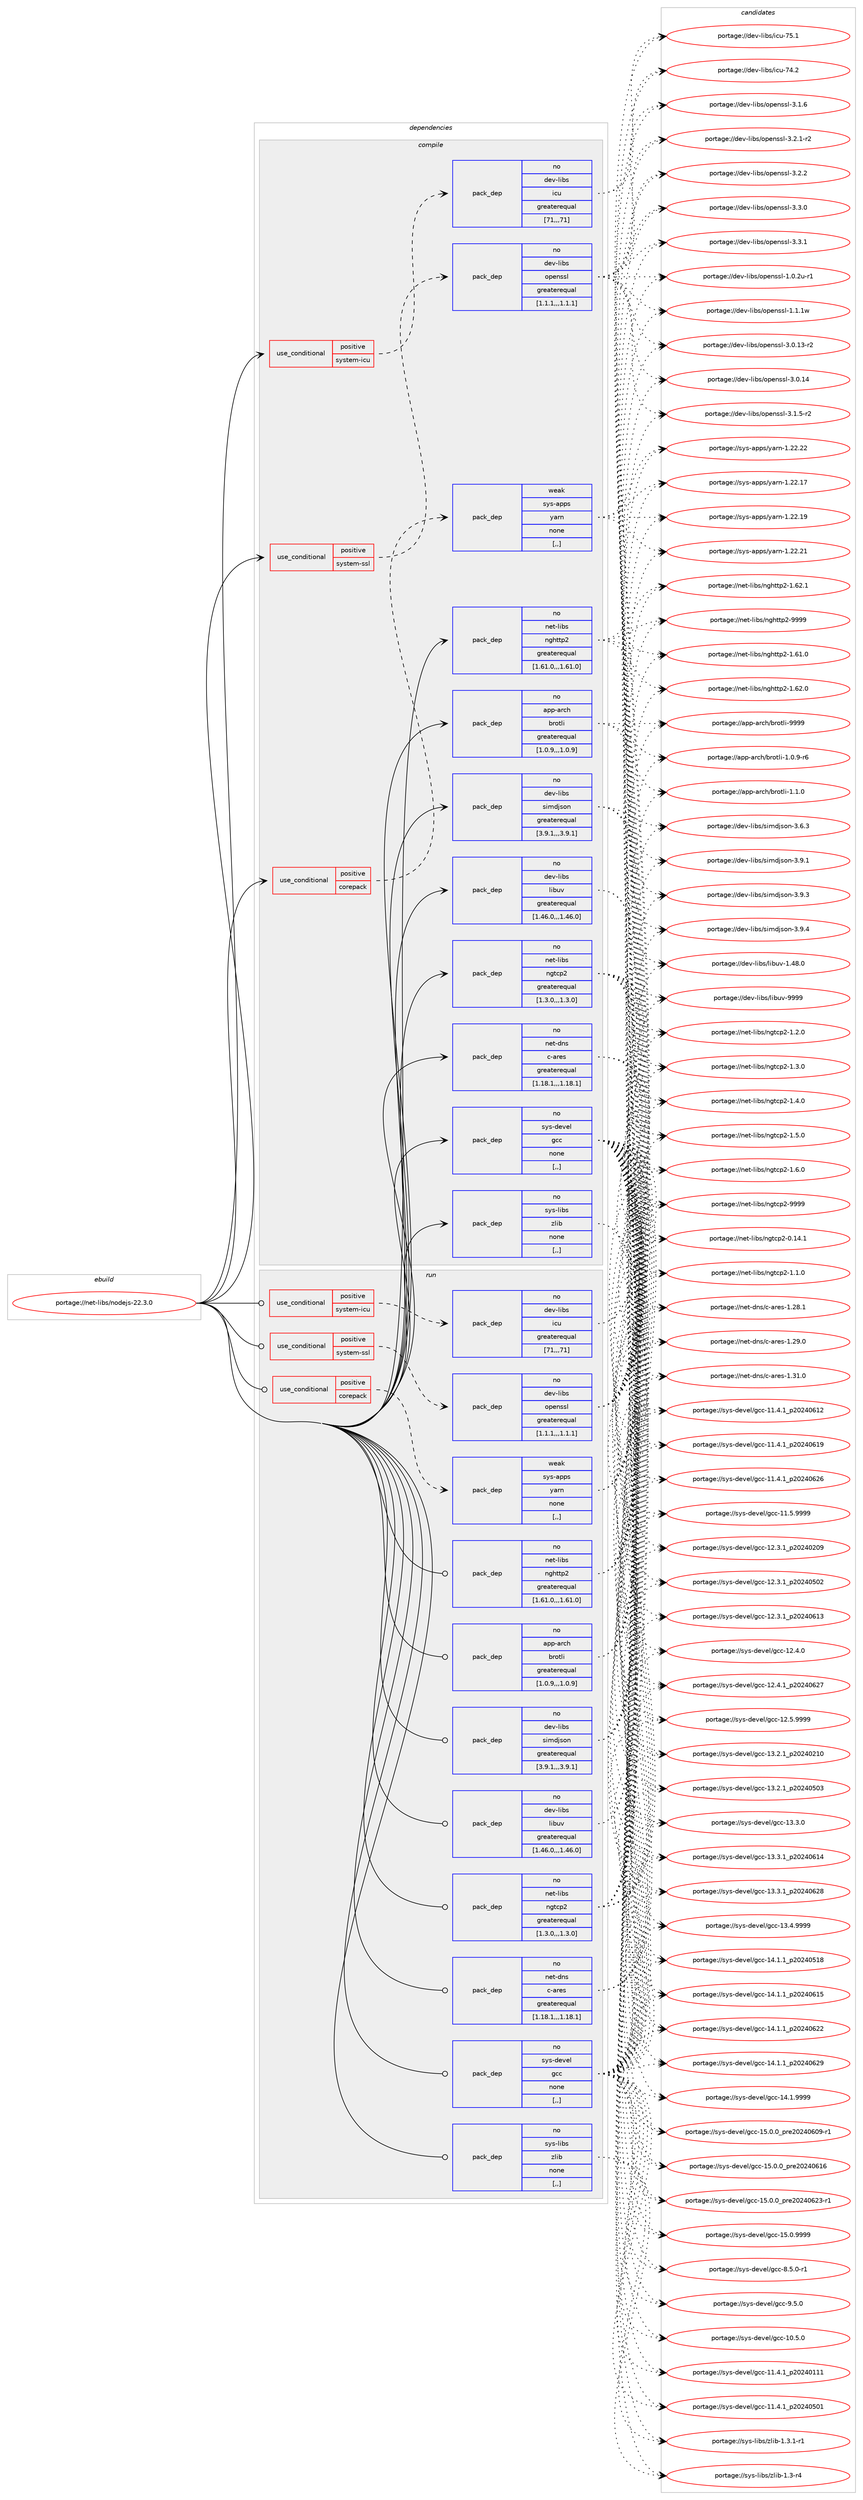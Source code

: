 digraph prolog {

# *************
# Graph options
# *************

newrank=true;
concentrate=true;
compound=true;
graph [rankdir=LR,fontname=Helvetica,fontsize=10,ranksep=1.5];#, ranksep=2.5, nodesep=0.2];
edge  [arrowhead=vee];
node  [fontname=Helvetica,fontsize=10];

# **********
# The ebuild
# **********

subgraph cluster_leftcol {
color=gray;
rank=same;
label=<<i>ebuild</i>>;
id [label="portage://net-libs/nodejs-22.3.0", color=red, width=4, href="../net-libs/nodejs-22.3.0.svg"];
}

# ****************
# The dependencies
# ****************

subgraph cluster_midcol {
color=gray;
label=<<i>dependencies</i>>;
subgraph cluster_compile {
fillcolor="#eeeeee";
style=filled;
label=<<i>compile</i>>;
subgraph cond91849 {
dependency352325 [label=<<TABLE BORDER="0" CELLBORDER="1" CELLSPACING="0" CELLPADDING="4"><TR><TD ROWSPAN="3" CELLPADDING="10">use_conditional</TD></TR><TR><TD>positive</TD></TR><TR><TD>corepack</TD></TR></TABLE>>, shape=none, color=red];
subgraph pack257871 {
dependency352326 [label=<<TABLE BORDER="0" CELLBORDER="1" CELLSPACING="0" CELLPADDING="4" WIDTH="220"><TR><TD ROWSPAN="6" CELLPADDING="30">pack_dep</TD></TR><TR><TD WIDTH="110">weak</TD></TR><TR><TD>sys-apps</TD></TR><TR><TD>yarn</TD></TR><TR><TD>none</TD></TR><TR><TD>[,,]</TD></TR></TABLE>>, shape=none, color=blue];
}
dependency352325:e -> dependency352326:w [weight=20,style="dashed",arrowhead="vee"];
}
id:e -> dependency352325:w [weight=20,style="solid",arrowhead="vee"];
subgraph cond91850 {
dependency352327 [label=<<TABLE BORDER="0" CELLBORDER="1" CELLSPACING="0" CELLPADDING="4"><TR><TD ROWSPAN="3" CELLPADDING="10">use_conditional</TD></TR><TR><TD>positive</TD></TR><TR><TD>system-icu</TD></TR></TABLE>>, shape=none, color=red];
subgraph pack257872 {
dependency352328 [label=<<TABLE BORDER="0" CELLBORDER="1" CELLSPACING="0" CELLPADDING="4" WIDTH="220"><TR><TD ROWSPAN="6" CELLPADDING="30">pack_dep</TD></TR><TR><TD WIDTH="110">no</TD></TR><TR><TD>dev-libs</TD></TR><TR><TD>icu</TD></TR><TR><TD>greaterequal</TD></TR><TR><TD>[71,,,71]</TD></TR></TABLE>>, shape=none, color=blue];
}
dependency352327:e -> dependency352328:w [weight=20,style="dashed",arrowhead="vee"];
}
id:e -> dependency352327:w [weight=20,style="solid",arrowhead="vee"];
subgraph cond91851 {
dependency352329 [label=<<TABLE BORDER="0" CELLBORDER="1" CELLSPACING="0" CELLPADDING="4"><TR><TD ROWSPAN="3" CELLPADDING="10">use_conditional</TD></TR><TR><TD>positive</TD></TR><TR><TD>system-ssl</TD></TR></TABLE>>, shape=none, color=red];
subgraph pack257873 {
dependency352330 [label=<<TABLE BORDER="0" CELLBORDER="1" CELLSPACING="0" CELLPADDING="4" WIDTH="220"><TR><TD ROWSPAN="6" CELLPADDING="30">pack_dep</TD></TR><TR><TD WIDTH="110">no</TD></TR><TR><TD>dev-libs</TD></TR><TR><TD>openssl</TD></TR><TR><TD>greaterequal</TD></TR><TR><TD>[1.1.1,,,1.1.1]</TD></TR></TABLE>>, shape=none, color=blue];
}
dependency352329:e -> dependency352330:w [weight=20,style="dashed",arrowhead="vee"];
}
id:e -> dependency352329:w [weight=20,style="solid",arrowhead="vee"];
subgraph pack257874 {
dependency352331 [label=<<TABLE BORDER="0" CELLBORDER="1" CELLSPACING="0" CELLPADDING="4" WIDTH="220"><TR><TD ROWSPAN="6" CELLPADDING="30">pack_dep</TD></TR><TR><TD WIDTH="110">no</TD></TR><TR><TD>app-arch</TD></TR><TR><TD>brotli</TD></TR><TR><TD>greaterequal</TD></TR><TR><TD>[1.0.9,,,1.0.9]</TD></TR></TABLE>>, shape=none, color=blue];
}
id:e -> dependency352331:w [weight=20,style="solid",arrowhead="vee"];
subgraph pack257875 {
dependency352332 [label=<<TABLE BORDER="0" CELLBORDER="1" CELLSPACING="0" CELLPADDING="4" WIDTH="220"><TR><TD ROWSPAN="6" CELLPADDING="30">pack_dep</TD></TR><TR><TD WIDTH="110">no</TD></TR><TR><TD>dev-libs</TD></TR><TR><TD>libuv</TD></TR><TR><TD>greaterequal</TD></TR><TR><TD>[1.46.0,,,1.46.0]</TD></TR></TABLE>>, shape=none, color=blue];
}
id:e -> dependency352332:w [weight=20,style="solid",arrowhead="vee"];
subgraph pack257876 {
dependency352333 [label=<<TABLE BORDER="0" CELLBORDER="1" CELLSPACING="0" CELLPADDING="4" WIDTH="220"><TR><TD ROWSPAN="6" CELLPADDING="30">pack_dep</TD></TR><TR><TD WIDTH="110">no</TD></TR><TR><TD>dev-libs</TD></TR><TR><TD>simdjson</TD></TR><TR><TD>greaterequal</TD></TR><TR><TD>[3.9.1,,,3.9.1]</TD></TR></TABLE>>, shape=none, color=blue];
}
id:e -> dependency352333:w [weight=20,style="solid",arrowhead="vee"];
subgraph pack257877 {
dependency352334 [label=<<TABLE BORDER="0" CELLBORDER="1" CELLSPACING="0" CELLPADDING="4" WIDTH="220"><TR><TD ROWSPAN="6" CELLPADDING="30">pack_dep</TD></TR><TR><TD WIDTH="110">no</TD></TR><TR><TD>net-dns</TD></TR><TR><TD>c-ares</TD></TR><TR><TD>greaterequal</TD></TR><TR><TD>[1.18.1,,,1.18.1]</TD></TR></TABLE>>, shape=none, color=blue];
}
id:e -> dependency352334:w [weight=20,style="solid",arrowhead="vee"];
subgraph pack257878 {
dependency352335 [label=<<TABLE BORDER="0" CELLBORDER="1" CELLSPACING="0" CELLPADDING="4" WIDTH="220"><TR><TD ROWSPAN="6" CELLPADDING="30">pack_dep</TD></TR><TR><TD WIDTH="110">no</TD></TR><TR><TD>net-libs</TD></TR><TR><TD>nghttp2</TD></TR><TR><TD>greaterequal</TD></TR><TR><TD>[1.61.0,,,1.61.0]</TD></TR></TABLE>>, shape=none, color=blue];
}
id:e -> dependency352335:w [weight=20,style="solid",arrowhead="vee"];
subgraph pack257879 {
dependency352336 [label=<<TABLE BORDER="0" CELLBORDER="1" CELLSPACING="0" CELLPADDING="4" WIDTH="220"><TR><TD ROWSPAN="6" CELLPADDING="30">pack_dep</TD></TR><TR><TD WIDTH="110">no</TD></TR><TR><TD>net-libs</TD></TR><TR><TD>ngtcp2</TD></TR><TR><TD>greaterequal</TD></TR><TR><TD>[1.3.0,,,1.3.0]</TD></TR></TABLE>>, shape=none, color=blue];
}
id:e -> dependency352336:w [weight=20,style="solid",arrowhead="vee"];
subgraph pack257880 {
dependency352337 [label=<<TABLE BORDER="0" CELLBORDER="1" CELLSPACING="0" CELLPADDING="4" WIDTH="220"><TR><TD ROWSPAN="6" CELLPADDING="30">pack_dep</TD></TR><TR><TD WIDTH="110">no</TD></TR><TR><TD>sys-devel</TD></TR><TR><TD>gcc</TD></TR><TR><TD>none</TD></TR><TR><TD>[,,]</TD></TR></TABLE>>, shape=none, color=blue];
}
id:e -> dependency352337:w [weight=20,style="solid",arrowhead="vee"];
subgraph pack257881 {
dependency352338 [label=<<TABLE BORDER="0" CELLBORDER="1" CELLSPACING="0" CELLPADDING="4" WIDTH="220"><TR><TD ROWSPAN="6" CELLPADDING="30">pack_dep</TD></TR><TR><TD WIDTH="110">no</TD></TR><TR><TD>sys-libs</TD></TR><TR><TD>zlib</TD></TR><TR><TD>none</TD></TR><TR><TD>[,,]</TD></TR></TABLE>>, shape=none, color=blue];
}
id:e -> dependency352338:w [weight=20,style="solid",arrowhead="vee"];
}
subgraph cluster_compileandrun {
fillcolor="#eeeeee";
style=filled;
label=<<i>compile and run</i>>;
}
subgraph cluster_run {
fillcolor="#eeeeee";
style=filled;
label=<<i>run</i>>;
subgraph cond91852 {
dependency352339 [label=<<TABLE BORDER="0" CELLBORDER="1" CELLSPACING="0" CELLPADDING="4"><TR><TD ROWSPAN="3" CELLPADDING="10">use_conditional</TD></TR><TR><TD>positive</TD></TR><TR><TD>corepack</TD></TR></TABLE>>, shape=none, color=red];
subgraph pack257882 {
dependency352340 [label=<<TABLE BORDER="0" CELLBORDER="1" CELLSPACING="0" CELLPADDING="4" WIDTH="220"><TR><TD ROWSPAN="6" CELLPADDING="30">pack_dep</TD></TR><TR><TD WIDTH="110">weak</TD></TR><TR><TD>sys-apps</TD></TR><TR><TD>yarn</TD></TR><TR><TD>none</TD></TR><TR><TD>[,,]</TD></TR></TABLE>>, shape=none, color=blue];
}
dependency352339:e -> dependency352340:w [weight=20,style="dashed",arrowhead="vee"];
}
id:e -> dependency352339:w [weight=20,style="solid",arrowhead="odot"];
subgraph cond91853 {
dependency352341 [label=<<TABLE BORDER="0" CELLBORDER="1" CELLSPACING="0" CELLPADDING="4"><TR><TD ROWSPAN="3" CELLPADDING="10">use_conditional</TD></TR><TR><TD>positive</TD></TR><TR><TD>system-icu</TD></TR></TABLE>>, shape=none, color=red];
subgraph pack257883 {
dependency352342 [label=<<TABLE BORDER="0" CELLBORDER="1" CELLSPACING="0" CELLPADDING="4" WIDTH="220"><TR><TD ROWSPAN="6" CELLPADDING="30">pack_dep</TD></TR><TR><TD WIDTH="110">no</TD></TR><TR><TD>dev-libs</TD></TR><TR><TD>icu</TD></TR><TR><TD>greaterequal</TD></TR><TR><TD>[71,,,71]</TD></TR></TABLE>>, shape=none, color=blue];
}
dependency352341:e -> dependency352342:w [weight=20,style="dashed",arrowhead="vee"];
}
id:e -> dependency352341:w [weight=20,style="solid",arrowhead="odot"];
subgraph cond91854 {
dependency352343 [label=<<TABLE BORDER="0" CELLBORDER="1" CELLSPACING="0" CELLPADDING="4"><TR><TD ROWSPAN="3" CELLPADDING="10">use_conditional</TD></TR><TR><TD>positive</TD></TR><TR><TD>system-ssl</TD></TR></TABLE>>, shape=none, color=red];
subgraph pack257884 {
dependency352344 [label=<<TABLE BORDER="0" CELLBORDER="1" CELLSPACING="0" CELLPADDING="4" WIDTH="220"><TR><TD ROWSPAN="6" CELLPADDING="30">pack_dep</TD></TR><TR><TD WIDTH="110">no</TD></TR><TR><TD>dev-libs</TD></TR><TR><TD>openssl</TD></TR><TR><TD>greaterequal</TD></TR><TR><TD>[1.1.1,,,1.1.1]</TD></TR></TABLE>>, shape=none, color=blue];
}
dependency352343:e -> dependency352344:w [weight=20,style="dashed",arrowhead="vee"];
}
id:e -> dependency352343:w [weight=20,style="solid",arrowhead="odot"];
subgraph pack257885 {
dependency352345 [label=<<TABLE BORDER="0" CELLBORDER="1" CELLSPACING="0" CELLPADDING="4" WIDTH="220"><TR><TD ROWSPAN="6" CELLPADDING="30">pack_dep</TD></TR><TR><TD WIDTH="110">no</TD></TR><TR><TD>app-arch</TD></TR><TR><TD>brotli</TD></TR><TR><TD>greaterequal</TD></TR><TR><TD>[1.0.9,,,1.0.9]</TD></TR></TABLE>>, shape=none, color=blue];
}
id:e -> dependency352345:w [weight=20,style="solid",arrowhead="odot"];
subgraph pack257886 {
dependency352346 [label=<<TABLE BORDER="0" CELLBORDER="1" CELLSPACING="0" CELLPADDING="4" WIDTH="220"><TR><TD ROWSPAN="6" CELLPADDING="30">pack_dep</TD></TR><TR><TD WIDTH="110">no</TD></TR><TR><TD>dev-libs</TD></TR><TR><TD>libuv</TD></TR><TR><TD>greaterequal</TD></TR><TR><TD>[1.46.0,,,1.46.0]</TD></TR></TABLE>>, shape=none, color=blue];
}
id:e -> dependency352346:w [weight=20,style="solid",arrowhead="odot"];
subgraph pack257887 {
dependency352347 [label=<<TABLE BORDER="0" CELLBORDER="1" CELLSPACING="0" CELLPADDING="4" WIDTH="220"><TR><TD ROWSPAN="6" CELLPADDING="30">pack_dep</TD></TR><TR><TD WIDTH="110">no</TD></TR><TR><TD>dev-libs</TD></TR><TR><TD>simdjson</TD></TR><TR><TD>greaterequal</TD></TR><TR><TD>[3.9.1,,,3.9.1]</TD></TR></TABLE>>, shape=none, color=blue];
}
id:e -> dependency352347:w [weight=20,style="solid",arrowhead="odot"];
subgraph pack257888 {
dependency352348 [label=<<TABLE BORDER="0" CELLBORDER="1" CELLSPACING="0" CELLPADDING="4" WIDTH="220"><TR><TD ROWSPAN="6" CELLPADDING="30">pack_dep</TD></TR><TR><TD WIDTH="110">no</TD></TR><TR><TD>net-dns</TD></TR><TR><TD>c-ares</TD></TR><TR><TD>greaterequal</TD></TR><TR><TD>[1.18.1,,,1.18.1]</TD></TR></TABLE>>, shape=none, color=blue];
}
id:e -> dependency352348:w [weight=20,style="solid",arrowhead="odot"];
subgraph pack257889 {
dependency352349 [label=<<TABLE BORDER="0" CELLBORDER="1" CELLSPACING="0" CELLPADDING="4" WIDTH="220"><TR><TD ROWSPAN="6" CELLPADDING="30">pack_dep</TD></TR><TR><TD WIDTH="110">no</TD></TR><TR><TD>net-libs</TD></TR><TR><TD>nghttp2</TD></TR><TR><TD>greaterequal</TD></TR><TR><TD>[1.61.0,,,1.61.0]</TD></TR></TABLE>>, shape=none, color=blue];
}
id:e -> dependency352349:w [weight=20,style="solid",arrowhead="odot"];
subgraph pack257890 {
dependency352350 [label=<<TABLE BORDER="0" CELLBORDER="1" CELLSPACING="0" CELLPADDING="4" WIDTH="220"><TR><TD ROWSPAN="6" CELLPADDING="30">pack_dep</TD></TR><TR><TD WIDTH="110">no</TD></TR><TR><TD>net-libs</TD></TR><TR><TD>ngtcp2</TD></TR><TR><TD>greaterequal</TD></TR><TR><TD>[1.3.0,,,1.3.0]</TD></TR></TABLE>>, shape=none, color=blue];
}
id:e -> dependency352350:w [weight=20,style="solid",arrowhead="odot"];
subgraph pack257891 {
dependency352351 [label=<<TABLE BORDER="0" CELLBORDER="1" CELLSPACING="0" CELLPADDING="4" WIDTH="220"><TR><TD ROWSPAN="6" CELLPADDING="30">pack_dep</TD></TR><TR><TD WIDTH="110">no</TD></TR><TR><TD>sys-devel</TD></TR><TR><TD>gcc</TD></TR><TR><TD>none</TD></TR><TR><TD>[,,]</TD></TR></TABLE>>, shape=none, color=blue];
}
id:e -> dependency352351:w [weight=20,style="solid",arrowhead="odot"];
subgraph pack257892 {
dependency352352 [label=<<TABLE BORDER="0" CELLBORDER="1" CELLSPACING="0" CELLPADDING="4" WIDTH="220"><TR><TD ROWSPAN="6" CELLPADDING="30">pack_dep</TD></TR><TR><TD WIDTH="110">no</TD></TR><TR><TD>sys-libs</TD></TR><TR><TD>zlib</TD></TR><TR><TD>none</TD></TR><TR><TD>[,,]</TD></TR></TABLE>>, shape=none, color=blue];
}
id:e -> dependency352352:w [weight=20,style="solid",arrowhead="odot"];
}
}

# **************
# The candidates
# **************

subgraph cluster_choices {
rank=same;
color=gray;
label=<<i>candidates</i>>;

subgraph choice257871 {
color=black;
nodesep=1;
choice115121115459711211211547121971141104549465050464955 [label="portage://sys-apps/yarn-1.22.17", color=red, width=4,href="../sys-apps/yarn-1.22.17.svg"];
choice115121115459711211211547121971141104549465050464957 [label="portage://sys-apps/yarn-1.22.19", color=red, width=4,href="../sys-apps/yarn-1.22.19.svg"];
choice115121115459711211211547121971141104549465050465049 [label="portage://sys-apps/yarn-1.22.21", color=red, width=4,href="../sys-apps/yarn-1.22.21.svg"];
choice115121115459711211211547121971141104549465050465050 [label="portage://sys-apps/yarn-1.22.22", color=red, width=4,href="../sys-apps/yarn-1.22.22.svg"];
dependency352326:e -> choice115121115459711211211547121971141104549465050464955:w [style=dotted,weight="100"];
dependency352326:e -> choice115121115459711211211547121971141104549465050464957:w [style=dotted,weight="100"];
dependency352326:e -> choice115121115459711211211547121971141104549465050465049:w [style=dotted,weight="100"];
dependency352326:e -> choice115121115459711211211547121971141104549465050465050:w [style=dotted,weight="100"];
}
subgraph choice257872 {
color=black;
nodesep=1;
choice100101118451081059811547105991174555524650 [label="portage://dev-libs/icu-74.2", color=red, width=4,href="../dev-libs/icu-74.2.svg"];
choice100101118451081059811547105991174555534649 [label="portage://dev-libs/icu-75.1", color=red, width=4,href="../dev-libs/icu-75.1.svg"];
dependency352328:e -> choice100101118451081059811547105991174555524650:w [style=dotted,weight="100"];
dependency352328:e -> choice100101118451081059811547105991174555534649:w [style=dotted,weight="100"];
}
subgraph choice257873 {
color=black;
nodesep=1;
choice1001011184510810598115471111121011101151151084549464846501174511449 [label="portage://dev-libs/openssl-1.0.2u-r1", color=red, width=4,href="../dev-libs/openssl-1.0.2u-r1.svg"];
choice100101118451081059811547111112101110115115108454946494649119 [label="portage://dev-libs/openssl-1.1.1w", color=red, width=4,href="../dev-libs/openssl-1.1.1w.svg"];
choice100101118451081059811547111112101110115115108455146484649514511450 [label="portage://dev-libs/openssl-3.0.13-r2", color=red, width=4,href="../dev-libs/openssl-3.0.13-r2.svg"];
choice10010111845108105981154711111210111011511510845514648464952 [label="portage://dev-libs/openssl-3.0.14", color=red, width=4,href="../dev-libs/openssl-3.0.14.svg"];
choice1001011184510810598115471111121011101151151084551464946534511450 [label="portage://dev-libs/openssl-3.1.5-r2", color=red, width=4,href="../dev-libs/openssl-3.1.5-r2.svg"];
choice100101118451081059811547111112101110115115108455146494654 [label="portage://dev-libs/openssl-3.1.6", color=red, width=4,href="../dev-libs/openssl-3.1.6.svg"];
choice1001011184510810598115471111121011101151151084551465046494511450 [label="portage://dev-libs/openssl-3.2.1-r2", color=red, width=4,href="../dev-libs/openssl-3.2.1-r2.svg"];
choice100101118451081059811547111112101110115115108455146504650 [label="portage://dev-libs/openssl-3.2.2", color=red, width=4,href="../dev-libs/openssl-3.2.2.svg"];
choice100101118451081059811547111112101110115115108455146514648 [label="portage://dev-libs/openssl-3.3.0", color=red, width=4,href="../dev-libs/openssl-3.3.0.svg"];
choice100101118451081059811547111112101110115115108455146514649 [label="portage://dev-libs/openssl-3.3.1", color=red, width=4,href="../dev-libs/openssl-3.3.1.svg"];
dependency352330:e -> choice1001011184510810598115471111121011101151151084549464846501174511449:w [style=dotted,weight="100"];
dependency352330:e -> choice100101118451081059811547111112101110115115108454946494649119:w [style=dotted,weight="100"];
dependency352330:e -> choice100101118451081059811547111112101110115115108455146484649514511450:w [style=dotted,weight="100"];
dependency352330:e -> choice10010111845108105981154711111210111011511510845514648464952:w [style=dotted,weight="100"];
dependency352330:e -> choice1001011184510810598115471111121011101151151084551464946534511450:w [style=dotted,weight="100"];
dependency352330:e -> choice100101118451081059811547111112101110115115108455146494654:w [style=dotted,weight="100"];
dependency352330:e -> choice1001011184510810598115471111121011101151151084551465046494511450:w [style=dotted,weight="100"];
dependency352330:e -> choice100101118451081059811547111112101110115115108455146504650:w [style=dotted,weight="100"];
dependency352330:e -> choice100101118451081059811547111112101110115115108455146514648:w [style=dotted,weight="100"];
dependency352330:e -> choice100101118451081059811547111112101110115115108455146514649:w [style=dotted,weight="100"];
}
subgraph choice257874 {
color=black;
nodesep=1;
choice9711211245971149910447981141111161081054549464846574511454 [label="portage://app-arch/brotli-1.0.9-r6", color=red, width=4,href="../app-arch/brotli-1.0.9-r6.svg"];
choice971121124597114991044798114111116108105454946494648 [label="portage://app-arch/brotli-1.1.0", color=red, width=4,href="../app-arch/brotli-1.1.0.svg"];
choice9711211245971149910447981141111161081054557575757 [label="portage://app-arch/brotli-9999", color=red, width=4,href="../app-arch/brotli-9999.svg"];
dependency352331:e -> choice9711211245971149910447981141111161081054549464846574511454:w [style=dotted,weight="100"];
dependency352331:e -> choice971121124597114991044798114111116108105454946494648:w [style=dotted,weight="100"];
dependency352331:e -> choice9711211245971149910447981141111161081054557575757:w [style=dotted,weight="100"];
}
subgraph choice257875 {
color=black;
nodesep=1;
choice1001011184510810598115471081059811711845494652564648 [label="portage://dev-libs/libuv-1.48.0", color=red, width=4,href="../dev-libs/libuv-1.48.0.svg"];
choice100101118451081059811547108105981171184557575757 [label="portage://dev-libs/libuv-9999", color=red, width=4,href="../dev-libs/libuv-9999.svg"];
dependency352332:e -> choice1001011184510810598115471081059811711845494652564648:w [style=dotted,weight="100"];
dependency352332:e -> choice100101118451081059811547108105981171184557575757:w [style=dotted,weight="100"];
}
subgraph choice257876 {
color=black;
nodesep=1;
choice100101118451081059811547115105109100106115111110455146544651 [label="portage://dev-libs/simdjson-3.6.3", color=red, width=4,href="../dev-libs/simdjson-3.6.3.svg"];
choice100101118451081059811547115105109100106115111110455146574649 [label="portage://dev-libs/simdjson-3.9.1", color=red, width=4,href="../dev-libs/simdjson-3.9.1.svg"];
choice100101118451081059811547115105109100106115111110455146574651 [label="portage://dev-libs/simdjson-3.9.3", color=red, width=4,href="../dev-libs/simdjson-3.9.3.svg"];
choice100101118451081059811547115105109100106115111110455146574652 [label="portage://dev-libs/simdjson-3.9.4", color=red, width=4,href="../dev-libs/simdjson-3.9.4.svg"];
dependency352333:e -> choice100101118451081059811547115105109100106115111110455146544651:w [style=dotted,weight="100"];
dependency352333:e -> choice100101118451081059811547115105109100106115111110455146574649:w [style=dotted,weight="100"];
dependency352333:e -> choice100101118451081059811547115105109100106115111110455146574651:w [style=dotted,weight="100"];
dependency352333:e -> choice100101118451081059811547115105109100106115111110455146574652:w [style=dotted,weight="100"];
}
subgraph choice257877 {
color=black;
nodesep=1;
choice110101116451001101154799459711410111545494650564649 [label="portage://net-dns/c-ares-1.28.1", color=red, width=4,href="../net-dns/c-ares-1.28.1.svg"];
choice110101116451001101154799459711410111545494650574648 [label="portage://net-dns/c-ares-1.29.0", color=red, width=4,href="../net-dns/c-ares-1.29.0.svg"];
choice110101116451001101154799459711410111545494651494648 [label="portage://net-dns/c-ares-1.31.0", color=red, width=4,href="../net-dns/c-ares-1.31.0.svg"];
dependency352334:e -> choice110101116451001101154799459711410111545494650564649:w [style=dotted,weight="100"];
dependency352334:e -> choice110101116451001101154799459711410111545494650574648:w [style=dotted,weight="100"];
dependency352334:e -> choice110101116451001101154799459711410111545494651494648:w [style=dotted,weight="100"];
}
subgraph choice257878 {
color=black;
nodesep=1;
choice1101011164510810598115471101031041161161125045494654494648 [label="portage://net-libs/nghttp2-1.61.0", color=red, width=4,href="../net-libs/nghttp2-1.61.0.svg"];
choice1101011164510810598115471101031041161161125045494654504648 [label="portage://net-libs/nghttp2-1.62.0", color=red, width=4,href="../net-libs/nghttp2-1.62.0.svg"];
choice1101011164510810598115471101031041161161125045494654504649 [label="portage://net-libs/nghttp2-1.62.1", color=red, width=4,href="../net-libs/nghttp2-1.62.1.svg"];
choice110101116451081059811547110103104116116112504557575757 [label="portage://net-libs/nghttp2-9999", color=red, width=4,href="../net-libs/nghttp2-9999.svg"];
dependency352335:e -> choice1101011164510810598115471101031041161161125045494654494648:w [style=dotted,weight="100"];
dependency352335:e -> choice1101011164510810598115471101031041161161125045494654504648:w [style=dotted,weight="100"];
dependency352335:e -> choice1101011164510810598115471101031041161161125045494654504649:w [style=dotted,weight="100"];
dependency352335:e -> choice110101116451081059811547110103104116116112504557575757:w [style=dotted,weight="100"];
}
subgraph choice257879 {
color=black;
nodesep=1;
choice110101116451081059811547110103116991125045484649524649 [label="portage://net-libs/ngtcp2-0.14.1", color=red, width=4,href="../net-libs/ngtcp2-0.14.1.svg"];
choice1101011164510810598115471101031169911250454946494648 [label="portage://net-libs/ngtcp2-1.1.0", color=red, width=4,href="../net-libs/ngtcp2-1.1.0.svg"];
choice1101011164510810598115471101031169911250454946504648 [label="portage://net-libs/ngtcp2-1.2.0", color=red, width=4,href="../net-libs/ngtcp2-1.2.0.svg"];
choice1101011164510810598115471101031169911250454946514648 [label="portage://net-libs/ngtcp2-1.3.0", color=red, width=4,href="../net-libs/ngtcp2-1.3.0.svg"];
choice1101011164510810598115471101031169911250454946524648 [label="portage://net-libs/ngtcp2-1.4.0", color=red, width=4,href="../net-libs/ngtcp2-1.4.0.svg"];
choice1101011164510810598115471101031169911250454946534648 [label="portage://net-libs/ngtcp2-1.5.0", color=red, width=4,href="../net-libs/ngtcp2-1.5.0.svg"];
choice1101011164510810598115471101031169911250454946544648 [label="portage://net-libs/ngtcp2-1.6.0", color=red, width=4,href="../net-libs/ngtcp2-1.6.0.svg"];
choice11010111645108105981154711010311699112504557575757 [label="portage://net-libs/ngtcp2-9999", color=red, width=4,href="../net-libs/ngtcp2-9999.svg"];
dependency352336:e -> choice110101116451081059811547110103116991125045484649524649:w [style=dotted,weight="100"];
dependency352336:e -> choice1101011164510810598115471101031169911250454946494648:w [style=dotted,weight="100"];
dependency352336:e -> choice1101011164510810598115471101031169911250454946504648:w [style=dotted,weight="100"];
dependency352336:e -> choice1101011164510810598115471101031169911250454946514648:w [style=dotted,weight="100"];
dependency352336:e -> choice1101011164510810598115471101031169911250454946524648:w [style=dotted,weight="100"];
dependency352336:e -> choice1101011164510810598115471101031169911250454946534648:w [style=dotted,weight="100"];
dependency352336:e -> choice1101011164510810598115471101031169911250454946544648:w [style=dotted,weight="100"];
dependency352336:e -> choice11010111645108105981154711010311699112504557575757:w [style=dotted,weight="100"];
}
subgraph choice257880 {
color=black;
nodesep=1;
choice1151211154510010111810110847103999945494846534648 [label="portage://sys-devel/gcc-10.5.0", color=red, width=4,href="../sys-devel/gcc-10.5.0.svg"];
choice1151211154510010111810110847103999945494946524649951125048505248494949 [label="portage://sys-devel/gcc-11.4.1_p20240111", color=red, width=4,href="../sys-devel/gcc-11.4.1_p20240111.svg"];
choice1151211154510010111810110847103999945494946524649951125048505248534849 [label="portage://sys-devel/gcc-11.4.1_p20240501", color=red, width=4,href="../sys-devel/gcc-11.4.1_p20240501.svg"];
choice1151211154510010111810110847103999945494946524649951125048505248544950 [label="portage://sys-devel/gcc-11.4.1_p20240612", color=red, width=4,href="../sys-devel/gcc-11.4.1_p20240612.svg"];
choice1151211154510010111810110847103999945494946524649951125048505248544957 [label="portage://sys-devel/gcc-11.4.1_p20240619", color=red, width=4,href="../sys-devel/gcc-11.4.1_p20240619.svg"];
choice1151211154510010111810110847103999945494946524649951125048505248545054 [label="portage://sys-devel/gcc-11.4.1_p20240626", color=red, width=4,href="../sys-devel/gcc-11.4.1_p20240626.svg"];
choice1151211154510010111810110847103999945494946534657575757 [label="portage://sys-devel/gcc-11.5.9999", color=red, width=4,href="../sys-devel/gcc-11.5.9999.svg"];
choice1151211154510010111810110847103999945495046514649951125048505248504857 [label="portage://sys-devel/gcc-12.3.1_p20240209", color=red, width=4,href="../sys-devel/gcc-12.3.1_p20240209.svg"];
choice1151211154510010111810110847103999945495046514649951125048505248534850 [label="portage://sys-devel/gcc-12.3.1_p20240502", color=red, width=4,href="../sys-devel/gcc-12.3.1_p20240502.svg"];
choice1151211154510010111810110847103999945495046514649951125048505248544951 [label="portage://sys-devel/gcc-12.3.1_p20240613", color=red, width=4,href="../sys-devel/gcc-12.3.1_p20240613.svg"];
choice1151211154510010111810110847103999945495046524648 [label="portage://sys-devel/gcc-12.4.0", color=red, width=4,href="../sys-devel/gcc-12.4.0.svg"];
choice1151211154510010111810110847103999945495046524649951125048505248545055 [label="portage://sys-devel/gcc-12.4.1_p20240627", color=red, width=4,href="../sys-devel/gcc-12.4.1_p20240627.svg"];
choice1151211154510010111810110847103999945495046534657575757 [label="portage://sys-devel/gcc-12.5.9999", color=red, width=4,href="../sys-devel/gcc-12.5.9999.svg"];
choice1151211154510010111810110847103999945495146504649951125048505248504948 [label="portage://sys-devel/gcc-13.2.1_p20240210", color=red, width=4,href="../sys-devel/gcc-13.2.1_p20240210.svg"];
choice1151211154510010111810110847103999945495146504649951125048505248534851 [label="portage://sys-devel/gcc-13.2.1_p20240503", color=red, width=4,href="../sys-devel/gcc-13.2.1_p20240503.svg"];
choice1151211154510010111810110847103999945495146514648 [label="portage://sys-devel/gcc-13.3.0", color=red, width=4,href="../sys-devel/gcc-13.3.0.svg"];
choice1151211154510010111810110847103999945495146514649951125048505248544952 [label="portage://sys-devel/gcc-13.3.1_p20240614", color=red, width=4,href="../sys-devel/gcc-13.3.1_p20240614.svg"];
choice1151211154510010111810110847103999945495146514649951125048505248545056 [label="portage://sys-devel/gcc-13.3.1_p20240628", color=red, width=4,href="../sys-devel/gcc-13.3.1_p20240628.svg"];
choice1151211154510010111810110847103999945495146524657575757 [label="portage://sys-devel/gcc-13.4.9999", color=red, width=4,href="../sys-devel/gcc-13.4.9999.svg"];
choice1151211154510010111810110847103999945495246494649951125048505248534956 [label="portage://sys-devel/gcc-14.1.1_p20240518", color=red, width=4,href="../sys-devel/gcc-14.1.1_p20240518.svg"];
choice1151211154510010111810110847103999945495246494649951125048505248544953 [label="portage://sys-devel/gcc-14.1.1_p20240615", color=red, width=4,href="../sys-devel/gcc-14.1.1_p20240615.svg"];
choice1151211154510010111810110847103999945495246494649951125048505248545050 [label="portage://sys-devel/gcc-14.1.1_p20240622", color=red, width=4,href="../sys-devel/gcc-14.1.1_p20240622.svg"];
choice1151211154510010111810110847103999945495246494649951125048505248545057 [label="portage://sys-devel/gcc-14.1.1_p20240629", color=red, width=4,href="../sys-devel/gcc-14.1.1_p20240629.svg"];
choice1151211154510010111810110847103999945495246494657575757 [label="portage://sys-devel/gcc-14.1.9999", color=red, width=4,href="../sys-devel/gcc-14.1.9999.svg"];
choice11512111545100101118101108471039999454953464846489511211410150485052485448574511449 [label="portage://sys-devel/gcc-15.0.0_pre20240609-r1", color=red, width=4,href="../sys-devel/gcc-15.0.0_pre20240609-r1.svg"];
choice1151211154510010111810110847103999945495346484648951121141015048505248544954 [label="portage://sys-devel/gcc-15.0.0_pre20240616", color=red, width=4,href="../sys-devel/gcc-15.0.0_pre20240616.svg"];
choice11512111545100101118101108471039999454953464846489511211410150485052485450514511449 [label="portage://sys-devel/gcc-15.0.0_pre20240623-r1", color=red, width=4,href="../sys-devel/gcc-15.0.0_pre20240623-r1.svg"];
choice1151211154510010111810110847103999945495346484657575757 [label="portage://sys-devel/gcc-15.0.9999", color=red, width=4,href="../sys-devel/gcc-15.0.9999.svg"];
choice115121115451001011181011084710399994556465346484511449 [label="portage://sys-devel/gcc-8.5.0-r1", color=red, width=4,href="../sys-devel/gcc-8.5.0-r1.svg"];
choice11512111545100101118101108471039999455746534648 [label="portage://sys-devel/gcc-9.5.0", color=red, width=4,href="../sys-devel/gcc-9.5.0.svg"];
dependency352337:e -> choice1151211154510010111810110847103999945494846534648:w [style=dotted,weight="100"];
dependency352337:e -> choice1151211154510010111810110847103999945494946524649951125048505248494949:w [style=dotted,weight="100"];
dependency352337:e -> choice1151211154510010111810110847103999945494946524649951125048505248534849:w [style=dotted,weight="100"];
dependency352337:e -> choice1151211154510010111810110847103999945494946524649951125048505248544950:w [style=dotted,weight="100"];
dependency352337:e -> choice1151211154510010111810110847103999945494946524649951125048505248544957:w [style=dotted,weight="100"];
dependency352337:e -> choice1151211154510010111810110847103999945494946524649951125048505248545054:w [style=dotted,weight="100"];
dependency352337:e -> choice1151211154510010111810110847103999945494946534657575757:w [style=dotted,weight="100"];
dependency352337:e -> choice1151211154510010111810110847103999945495046514649951125048505248504857:w [style=dotted,weight="100"];
dependency352337:e -> choice1151211154510010111810110847103999945495046514649951125048505248534850:w [style=dotted,weight="100"];
dependency352337:e -> choice1151211154510010111810110847103999945495046514649951125048505248544951:w [style=dotted,weight="100"];
dependency352337:e -> choice1151211154510010111810110847103999945495046524648:w [style=dotted,weight="100"];
dependency352337:e -> choice1151211154510010111810110847103999945495046524649951125048505248545055:w [style=dotted,weight="100"];
dependency352337:e -> choice1151211154510010111810110847103999945495046534657575757:w [style=dotted,weight="100"];
dependency352337:e -> choice1151211154510010111810110847103999945495146504649951125048505248504948:w [style=dotted,weight="100"];
dependency352337:e -> choice1151211154510010111810110847103999945495146504649951125048505248534851:w [style=dotted,weight="100"];
dependency352337:e -> choice1151211154510010111810110847103999945495146514648:w [style=dotted,weight="100"];
dependency352337:e -> choice1151211154510010111810110847103999945495146514649951125048505248544952:w [style=dotted,weight="100"];
dependency352337:e -> choice1151211154510010111810110847103999945495146514649951125048505248545056:w [style=dotted,weight="100"];
dependency352337:e -> choice1151211154510010111810110847103999945495146524657575757:w [style=dotted,weight="100"];
dependency352337:e -> choice1151211154510010111810110847103999945495246494649951125048505248534956:w [style=dotted,weight="100"];
dependency352337:e -> choice1151211154510010111810110847103999945495246494649951125048505248544953:w [style=dotted,weight="100"];
dependency352337:e -> choice1151211154510010111810110847103999945495246494649951125048505248545050:w [style=dotted,weight="100"];
dependency352337:e -> choice1151211154510010111810110847103999945495246494649951125048505248545057:w [style=dotted,weight="100"];
dependency352337:e -> choice1151211154510010111810110847103999945495246494657575757:w [style=dotted,weight="100"];
dependency352337:e -> choice11512111545100101118101108471039999454953464846489511211410150485052485448574511449:w [style=dotted,weight="100"];
dependency352337:e -> choice1151211154510010111810110847103999945495346484648951121141015048505248544954:w [style=dotted,weight="100"];
dependency352337:e -> choice11512111545100101118101108471039999454953464846489511211410150485052485450514511449:w [style=dotted,weight="100"];
dependency352337:e -> choice1151211154510010111810110847103999945495346484657575757:w [style=dotted,weight="100"];
dependency352337:e -> choice115121115451001011181011084710399994556465346484511449:w [style=dotted,weight="100"];
dependency352337:e -> choice11512111545100101118101108471039999455746534648:w [style=dotted,weight="100"];
}
subgraph choice257881 {
color=black;
nodesep=1;
choice11512111545108105981154712210810598454946514511452 [label="portage://sys-libs/zlib-1.3-r4", color=red, width=4,href="../sys-libs/zlib-1.3-r4.svg"];
choice115121115451081059811547122108105984549465146494511449 [label="portage://sys-libs/zlib-1.3.1-r1", color=red, width=4,href="../sys-libs/zlib-1.3.1-r1.svg"];
dependency352338:e -> choice11512111545108105981154712210810598454946514511452:w [style=dotted,weight="100"];
dependency352338:e -> choice115121115451081059811547122108105984549465146494511449:w [style=dotted,weight="100"];
}
subgraph choice257882 {
color=black;
nodesep=1;
choice115121115459711211211547121971141104549465050464955 [label="portage://sys-apps/yarn-1.22.17", color=red, width=4,href="../sys-apps/yarn-1.22.17.svg"];
choice115121115459711211211547121971141104549465050464957 [label="portage://sys-apps/yarn-1.22.19", color=red, width=4,href="../sys-apps/yarn-1.22.19.svg"];
choice115121115459711211211547121971141104549465050465049 [label="portage://sys-apps/yarn-1.22.21", color=red, width=4,href="../sys-apps/yarn-1.22.21.svg"];
choice115121115459711211211547121971141104549465050465050 [label="portage://sys-apps/yarn-1.22.22", color=red, width=4,href="../sys-apps/yarn-1.22.22.svg"];
dependency352340:e -> choice115121115459711211211547121971141104549465050464955:w [style=dotted,weight="100"];
dependency352340:e -> choice115121115459711211211547121971141104549465050464957:w [style=dotted,weight="100"];
dependency352340:e -> choice115121115459711211211547121971141104549465050465049:w [style=dotted,weight="100"];
dependency352340:e -> choice115121115459711211211547121971141104549465050465050:w [style=dotted,weight="100"];
}
subgraph choice257883 {
color=black;
nodesep=1;
choice100101118451081059811547105991174555524650 [label="portage://dev-libs/icu-74.2", color=red, width=4,href="../dev-libs/icu-74.2.svg"];
choice100101118451081059811547105991174555534649 [label="portage://dev-libs/icu-75.1", color=red, width=4,href="../dev-libs/icu-75.1.svg"];
dependency352342:e -> choice100101118451081059811547105991174555524650:w [style=dotted,weight="100"];
dependency352342:e -> choice100101118451081059811547105991174555534649:w [style=dotted,weight="100"];
}
subgraph choice257884 {
color=black;
nodesep=1;
choice1001011184510810598115471111121011101151151084549464846501174511449 [label="portage://dev-libs/openssl-1.0.2u-r1", color=red, width=4,href="../dev-libs/openssl-1.0.2u-r1.svg"];
choice100101118451081059811547111112101110115115108454946494649119 [label="portage://dev-libs/openssl-1.1.1w", color=red, width=4,href="../dev-libs/openssl-1.1.1w.svg"];
choice100101118451081059811547111112101110115115108455146484649514511450 [label="portage://dev-libs/openssl-3.0.13-r2", color=red, width=4,href="../dev-libs/openssl-3.0.13-r2.svg"];
choice10010111845108105981154711111210111011511510845514648464952 [label="portage://dev-libs/openssl-3.0.14", color=red, width=4,href="../dev-libs/openssl-3.0.14.svg"];
choice1001011184510810598115471111121011101151151084551464946534511450 [label="portage://dev-libs/openssl-3.1.5-r2", color=red, width=4,href="../dev-libs/openssl-3.1.5-r2.svg"];
choice100101118451081059811547111112101110115115108455146494654 [label="portage://dev-libs/openssl-3.1.6", color=red, width=4,href="../dev-libs/openssl-3.1.6.svg"];
choice1001011184510810598115471111121011101151151084551465046494511450 [label="portage://dev-libs/openssl-3.2.1-r2", color=red, width=4,href="../dev-libs/openssl-3.2.1-r2.svg"];
choice100101118451081059811547111112101110115115108455146504650 [label="portage://dev-libs/openssl-3.2.2", color=red, width=4,href="../dev-libs/openssl-3.2.2.svg"];
choice100101118451081059811547111112101110115115108455146514648 [label="portage://dev-libs/openssl-3.3.0", color=red, width=4,href="../dev-libs/openssl-3.3.0.svg"];
choice100101118451081059811547111112101110115115108455146514649 [label="portage://dev-libs/openssl-3.3.1", color=red, width=4,href="../dev-libs/openssl-3.3.1.svg"];
dependency352344:e -> choice1001011184510810598115471111121011101151151084549464846501174511449:w [style=dotted,weight="100"];
dependency352344:e -> choice100101118451081059811547111112101110115115108454946494649119:w [style=dotted,weight="100"];
dependency352344:e -> choice100101118451081059811547111112101110115115108455146484649514511450:w [style=dotted,weight="100"];
dependency352344:e -> choice10010111845108105981154711111210111011511510845514648464952:w [style=dotted,weight="100"];
dependency352344:e -> choice1001011184510810598115471111121011101151151084551464946534511450:w [style=dotted,weight="100"];
dependency352344:e -> choice100101118451081059811547111112101110115115108455146494654:w [style=dotted,weight="100"];
dependency352344:e -> choice1001011184510810598115471111121011101151151084551465046494511450:w [style=dotted,weight="100"];
dependency352344:e -> choice100101118451081059811547111112101110115115108455146504650:w [style=dotted,weight="100"];
dependency352344:e -> choice100101118451081059811547111112101110115115108455146514648:w [style=dotted,weight="100"];
dependency352344:e -> choice100101118451081059811547111112101110115115108455146514649:w [style=dotted,weight="100"];
}
subgraph choice257885 {
color=black;
nodesep=1;
choice9711211245971149910447981141111161081054549464846574511454 [label="portage://app-arch/brotli-1.0.9-r6", color=red, width=4,href="../app-arch/brotli-1.0.9-r6.svg"];
choice971121124597114991044798114111116108105454946494648 [label="portage://app-arch/brotli-1.1.0", color=red, width=4,href="../app-arch/brotli-1.1.0.svg"];
choice9711211245971149910447981141111161081054557575757 [label="portage://app-arch/brotli-9999", color=red, width=4,href="../app-arch/brotli-9999.svg"];
dependency352345:e -> choice9711211245971149910447981141111161081054549464846574511454:w [style=dotted,weight="100"];
dependency352345:e -> choice971121124597114991044798114111116108105454946494648:w [style=dotted,weight="100"];
dependency352345:e -> choice9711211245971149910447981141111161081054557575757:w [style=dotted,weight="100"];
}
subgraph choice257886 {
color=black;
nodesep=1;
choice1001011184510810598115471081059811711845494652564648 [label="portage://dev-libs/libuv-1.48.0", color=red, width=4,href="../dev-libs/libuv-1.48.0.svg"];
choice100101118451081059811547108105981171184557575757 [label="portage://dev-libs/libuv-9999", color=red, width=4,href="../dev-libs/libuv-9999.svg"];
dependency352346:e -> choice1001011184510810598115471081059811711845494652564648:w [style=dotted,weight="100"];
dependency352346:e -> choice100101118451081059811547108105981171184557575757:w [style=dotted,weight="100"];
}
subgraph choice257887 {
color=black;
nodesep=1;
choice100101118451081059811547115105109100106115111110455146544651 [label="portage://dev-libs/simdjson-3.6.3", color=red, width=4,href="../dev-libs/simdjson-3.6.3.svg"];
choice100101118451081059811547115105109100106115111110455146574649 [label="portage://dev-libs/simdjson-3.9.1", color=red, width=4,href="../dev-libs/simdjson-3.9.1.svg"];
choice100101118451081059811547115105109100106115111110455146574651 [label="portage://dev-libs/simdjson-3.9.3", color=red, width=4,href="../dev-libs/simdjson-3.9.3.svg"];
choice100101118451081059811547115105109100106115111110455146574652 [label="portage://dev-libs/simdjson-3.9.4", color=red, width=4,href="../dev-libs/simdjson-3.9.4.svg"];
dependency352347:e -> choice100101118451081059811547115105109100106115111110455146544651:w [style=dotted,weight="100"];
dependency352347:e -> choice100101118451081059811547115105109100106115111110455146574649:w [style=dotted,weight="100"];
dependency352347:e -> choice100101118451081059811547115105109100106115111110455146574651:w [style=dotted,weight="100"];
dependency352347:e -> choice100101118451081059811547115105109100106115111110455146574652:w [style=dotted,weight="100"];
}
subgraph choice257888 {
color=black;
nodesep=1;
choice110101116451001101154799459711410111545494650564649 [label="portage://net-dns/c-ares-1.28.1", color=red, width=4,href="../net-dns/c-ares-1.28.1.svg"];
choice110101116451001101154799459711410111545494650574648 [label="portage://net-dns/c-ares-1.29.0", color=red, width=4,href="../net-dns/c-ares-1.29.0.svg"];
choice110101116451001101154799459711410111545494651494648 [label="portage://net-dns/c-ares-1.31.0", color=red, width=4,href="../net-dns/c-ares-1.31.0.svg"];
dependency352348:e -> choice110101116451001101154799459711410111545494650564649:w [style=dotted,weight="100"];
dependency352348:e -> choice110101116451001101154799459711410111545494650574648:w [style=dotted,weight="100"];
dependency352348:e -> choice110101116451001101154799459711410111545494651494648:w [style=dotted,weight="100"];
}
subgraph choice257889 {
color=black;
nodesep=1;
choice1101011164510810598115471101031041161161125045494654494648 [label="portage://net-libs/nghttp2-1.61.0", color=red, width=4,href="../net-libs/nghttp2-1.61.0.svg"];
choice1101011164510810598115471101031041161161125045494654504648 [label="portage://net-libs/nghttp2-1.62.0", color=red, width=4,href="../net-libs/nghttp2-1.62.0.svg"];
choice1101011164510810598115471101031041161161125045494654504649 [label="portage://net-libs/nghttp2-1.62.1", color=red, width=4,href="../net-libs/nghttp2-1.62.1.svg"];
choice110101116451081059811547110103104116116112504557575757 [label="portage://net-libs/nghttp2-9999", color=red, width=4,href="../net-libs/nghttp2-9999.svg"];
dependency352349:e -> choice1101011164510810598115471101031041161161125045494654494648:w [style=dotted,weight="100"];
dependency352349:e -> choice1101011164510810598115471101031041161161125045494654504648:w [style=dotted,weight="100"];
dependency352349:e -> choice1101011164510810598115471101031041161161125045494654504649:w [style=dotted,weight="100"];
dependency352349:e -> choice110101116451081059811547110103104116116112504557575757:w [style=dotted,weight="100"];
}
subgraph choice257890 {
color=black;
nodesep=1;
choice110101116451081059811547110103116991125045484649524649 [label="portage://net-libs/ngtcp2-0.14.1", color=red, width=4,href="../net-libs/ngtcp2-0.14.1.svg"];
choice1101011164510810598115471101031169911250454946494648 [label="portage://net-libs/ngtcp2-1.1.0", color=red, width=4,href="../net-libs/ngtcp2-1.1.0.svg"];
choice1101011164510810598115471101031169911250454946504648 [label="portage://net-libs/ngtcp2-1.2.0", color=red, width=4,href="../net-libs/ngtcp2-1.2.0.svg"];
choice1101011164510810598115471101031169911250454946514648 [label="portage://net-libs/ngtcp2-1.3.0", color=red, width=4,href="../net-libs/ngtcp2-1.3.0.svg"];
choice1101011164510810598115471101031169911250454946524648 [label="portage://net-libs/ngtcp2-1.4.0", color=red, width=4,href="../net-libs/ngtcp2-1.4.0.svg"];
choice1101011164510810598115471101031169911250454946534648 [label="portage://net-libs/ngtcp2-1.5.0", color=red, width=4,href="../net-libs/ngtcp2-1.5.0.svg"];
choice1101011164510810598115471101031169911250454946544648 [label="portage://net-libs/ngtcp2-1.6.0", color=red, width=4,href="../net-libs/ngtcp2-1.6.0.svg"];
choice11010111645108105981154711010311699112504557575757 [label="portage://net-libs/ngtcp2-9999", color=red, width=4,href="../net-libs/ngtcp2-9999.svg"];
dependency352350:e -> choice110101116451081059811547110103116991125045484649524649:w [style=dotted,weight="100"];
dependency352350:e -> choice1101011164510810598115471101031169911250454946494648:w [style=dotted,weight="100"];
dependency352350:e -> choice1101011164510810598115471101031169911250454946504648:w [style=dotted,weight="100"];
dependency352350:e -> choice1101011164510810598115471101031169911250454946514648:w [style=dotted,weight="100"];
dependency352350:e -> choice1101011164510810598115471101031169911250454946524648:w [style=dotted,weight="100"];
dependency352350:e -> choice1101011164510810598115471101031169911250454946534648:w [style=dotted,weight="100"];
dependency352350:e -> choice1101011164510810598115471101031169911250454946544648:w [style=dotted,weight="100"];
dependency352350:e -> choice11010111645108105981154711010311699112504557575757:w [style=dotted,weight="100"];
}
subgraph choice257891 {
color=black;
nodesep=1;
choice1151211154510010111810110847103999945494846534648 [label="portage://sys-devel/gcc-10.5.0", color=red, width=4,href="../sys-devel/gcc-10.5.0.svg"];
choice1151211154510010111810110847103999945494946524649951125048505248494949 [label="portage://sys-devel/gcc-11.4.1_p20240111", color=red, width=4,href="../sys-devel/gcc-11.4.1_p20240111.svg"];
choice1151211154510010111810110847103999945494946524649951125048505248534849 [label="portage://sys-devel/gcc-11.4.1_p20240501", color=red, width=4,href="../sys-devel/gcc-11.4.1_p20240501.svg"];
choice1151211154510010111810110847103999945494946524649951125048505248544950 [label="portage://sys-devel/gcc-11.4.1_p20240612", color=red, width=4,href="../sys-devel/gcc-11.4.1_p20240612.svg"];
choice1151211154510010111810110847103999945494946524649951125048505248544957 [label="portage://sys-devel/gcc-11.4.1_p20240619", color=red, width=4,href="../sys-devel/gcc-11.4.1_p20240619.svg"];
choice1151211154510010111810110847103999945494946524649951125048505248545054 [label="portage://sys-devel/gcc-11.4.1_p20240626", color=red, width=4,href="../sys-devel/gcc-11.4.1_p20240626.svg"];
choice1151211154510010111810110847103999945494946534657575757 [label="portage://sys-devel/gcc-11.5.9999", color=red, width=4,href="../sys-devel/gcc-11.5.9999.svg"];
choice1151211154510010111810110847103999945495046514649951125048505248504857 [label="portage://sys-devel/gcc-12.3.1_p20240209", color=red, width=4,href="../sys-devel/gcc-12.3.1_p20240209.svg"];
choice1151211154510010111810110847103999945495046514649951125048505248534850 [label="portage://sys-devel/gcc-12.3.1_p20240502", color=red, width=4,href="../sys-devel/gcc-12.3.1_p20240502.svg"];
choice1151211154510010111810110847103999945495046514649951125048505248544951 [label="portage://sys-devel/gcc-12.3.1_p20240613", color=red, width=4,href="../sys-devel/gcc-12.3.1_p20240613.svg"];
choice1151211154510010111810110847103999945495046524648 [label="portage://sys-devel/gcc-12.4.0", color=red, width=4,href="../sys-devel/gcc-12.4.0.svg"];
choice1151211154510010111810110847103999945495046524649951125048505248545055 [label="portage://sys-devel/gcc-12.4.1_p20240627", color=red, width=4,href="../sys-devel/gcc-12.4.1_p20240627.svg"];
choice1151211154510010111810110847103999945495046534657575757 [label="portage://sys-devel/gcc-12.5.9999", color=red, width=4,href="../sys-devel/gcc-12.5.9999.svg"];
choice1151211154510010111810110847103999945495146504649951125048505248504948 [label="portage://sys-devel/gcc-13.2.1_p20240210", color=red, width=4,href="../sys-devel/gcc-13.2.1_p20240210.svg"];
choice1151211154510010111810110847103999945495146504649951125048505248534851 [label="portage://sys-devel/gcc-13.2.1_p20240503", color=red, width=4,href="../sys-devel/gcc-13.2.1_p20240503.svg"];
choice1151211154510010111810110847103999945495146514648 [label="portage://sys-devel/gcc-13.3.0", color=red, width=4,href="../sys-devel/gcc-13.3.0.svg"];
choice1151211154510010111810110847103999945495146514649951125048505248544952 [label="portage://sys-devel/gcc-13.3.1_p20240614", color=red, width=4,href="../sys-devel/gcc-13.3.1_p20240614.svg"];
choice1151211154510010111810110847103999945495146514649951125048505248545056 [label="portage://sys-devel/gcc-13.3.1_p20240628", color=red, width=4,href="../sys-devel/gcc-13.3.1_p20240628.svg"];
choice1151211154510010111810110847103999945495146524657575757 [label="portage://sys-devel/gcc-13.4.9999", color=red, width=4,href="../sys-devel/gcc-13.4.9999.svg"];
choice1151211154510010111810110847103999945495246494649951125048505248534956 [label="portage://sys-devel/gcc-14.1.1_p20240518", color=red, width=4,href="../sys-devel/gcc-14.1.1_p20240518.svg"];
choice1151211154510010111810110847103999945495246494649951125048505248544953 [label="portage://sys-devel/gcc-14.1.1_p20240615", color=red, width=4,href="../sys-devel/gcc-14.1.1_p20240615.svg"];
choice1151211154510010111810110847103999945495246494649951125048505248545050 [label="portage://sys-devel/gcc-14.1.1_p20240622", color=red, width=4,href="../sys-devel/gcc-14.1.1_p20240622.svg"];
choice1151211154510010111810110847103999945495246494649951125048505248545057 [label="portage://sys-devel/gcc-14.1.1_p20240629", color=red, width=4,href="../sys-devel/gcc-14.1.1_p20240629.svg"];
choice1151211154510010111810110847103999945495246494657575757 [label="portage://sys-devel/gcc-14.1.9999", color=red, width=4,href="../sys-devel/gcc-14.1.9999.svg"];
choice11512111545100101118101108471039999454953464846489511211410150485052485448574511449 [label="portage://sys-devel/gcc-15.0.0_pre20240609-r1", color=red, width=4,href="../sys-devel/gcc-15.0.0_pre20240609-r1.svg"];
choice1151211154510010111810110847103999945495346484648951121141015048505248544954 [label="portage://sys-devel/gcc-15.0.0_pre20240616", color=red, width=4,href="../sys-devel/gcc-15.0.0_pre20240616.svg"];
choice11512111545100101118101108471039999454953464846489511211410150485052485450514511449 [label="portage://sys-devel/gcc-15.0.0_pre20240623-r1", color=red, width=4,href="../sys-devel/gcc-15.0.0_pre20240623-r1.svg"];
choice1151211154510010111810110847103999945495346484657575757 [label="portage://sys-devel/gcc-15.0.9999", color=red, width=4,href="../sys-devel/gcc-15.0.9999.svg"];
choice115121115451001011181011084710399994556465346484511449 [label="portage://sys-devel/gcc-8.5.0-r1", color=red, width=4,href="../sys-devel/gcc-8.5.0-r1.svg"];
choice11512111545100101118101108471039999455746534648 [label="portage://sys-devel/gcc-9.5.0", color=red, width=4,href="../sys-devel/gcc-9.5.0.svg"];
dependency352351:e -> choice1151211154510010111810110847103999945494846534648:w [style=dotted,weight="100"];
dependency352351:e -> choice1151211154510010111810110847103999945494946524649951125048505248494949:w [style=dotted,weight="100"];
dependency352351:e -> choice1151211154510010111810110847103999945494946524649951125048505248534849:w [style=dotted,weight="100"];
dependency352351:e -> choice1151211154510010111810110847103999945494946524649951125048505248544950:w [style=dotted,weight="100"];
dependency352351:e -> choice1151211154510010111810110847103999945494946524649951125048505248544957:w [style=dotted,weight="100"];
dependency352351:e -> choice1151211154510010111810110847103999945494946524649951125048505248545054:w [style=dotted,weight="100"];
dependency352351:e -> choice1151211154510010111810110847103999945494946534657575757:w [style=dotted,weight="100"];
dependency352351:e -> choice1151211154510010111810110847103999945495046514649951125048505248504857:w [style=dotted,weight="100"];
dependency352351:e -> choice1151211154510010111810110847103999945495046514649951125048505248534850:w [style=dotted,weight="100"];
dependency352351:e -> choice1151211154510010111810110847103999945495046514649951125048505248544951:w [style=dotted,weight="100"];
dependency352351:e -> choice1151211154510010111810110847103999945495046524648:w [style=dotted,weight="100"];
dependency352351:e -> choice1151211154510010111810110847103999945495046524649951125048505248545055:w [style=dotted,weight="100"];
dependency352351:e -> choice1151211154510010111810110847103999945495046534657575757:w [style=dotted,weight="100"];
dependency352351:e -> choice1151211154510010111810110847103999945495146504649951125048505248504948:w [style=dotted,weight="100"];
dependency352351:e -> choice1151211154510010111810110847103999945495146504649951125048505248534851:w [style=dotted,weight="100"];
dependency352351:e -> choice1151211154510010111810110847103999945495146514648:w [style=dotted,weight="100"];
dependency352351:e -> choice1151211154510010111810110847103999945495146514649951125048505248544952:w [style=dotted,weight="100"];
dependency352351:e -> choice1151211154510010111810110847103999945495146514649951125048505248545056:w [style=dotted,weight="100"];
dependency352351:e -> choice1151211154510010111810110847103999945495146524657575757:w [style=dotted,weight="100"];
dependency352351:e -> choice1151211154510010111810110847103999945495246494649951125048505248534956:w [style=dotted,weight="100"];
dependency352351:e -> choice1151211154510010111810110847103999945495246494649951125048505248544953:w [style=dotted,weight="100"];
dependency352351:e -> choice1151211154510010111810110847103999945495246494649951125048505248545050:w [style=dotted,weight="100"];
dependency352351:e -> choice1151211154510010111810110847103999945495246494649951125048505248545057:w [style=dotted,weight="100"];
dependency352351:e -> choice1151211154510010111810110847103999945495246494657575757:w [style=dotted,weight="100"];
dependency352351:e -> choice11512111545100101118101108471039999454953464846489511211410150485052485448574511449:w [style=dotted,weight="100"];
dependency352351:e -> choice1151211154510010111810110847103999945495346484648951121141015048505248544954:w [style=dotted,weight="100"];
dependency352351:e -> choice11512111545100101118101108471039999454953464846489511211410150485052485450514511449:w [style=dotted,weight="100"];
dependency352351:e -> choice1151211154510010111810110847103999945495346484657575757:w [style=dotted,weight="100"];
dependency352351:e -> choice115121115451001011181011084710399994556465346484511449:w [style=dotted,weight="100"];
dependency352351:e -> choice11512111545100101118101108471039999455746534648:w [style=dotted,weight="100"];
}
subgraph choice257892 {
color=black;
nodesep=1;
choice11512111545108105981154712210810598454946514511452 [label="portage://sys-libs/zlib-1.3-r4", color=red, width=4,href="../sys-libs/zlib-1.3-r4.svg"];
choice115121115451081059811547122108105984549465146494511449 [label="portage://sys-libs/zlib-1.3.1-r1", color=red, width=4,href="../sys-libs/zlib-1.3.1-r1.svg"];
dependency352352:e -> choice11512111545108105981154712210810598454946514511452:w [style=dotted,weight="100"];
dependency352352:e -> choice115121115451081059811547122108105984549465146494511449:w [style=dotted,weight="100"];
}
}

}
